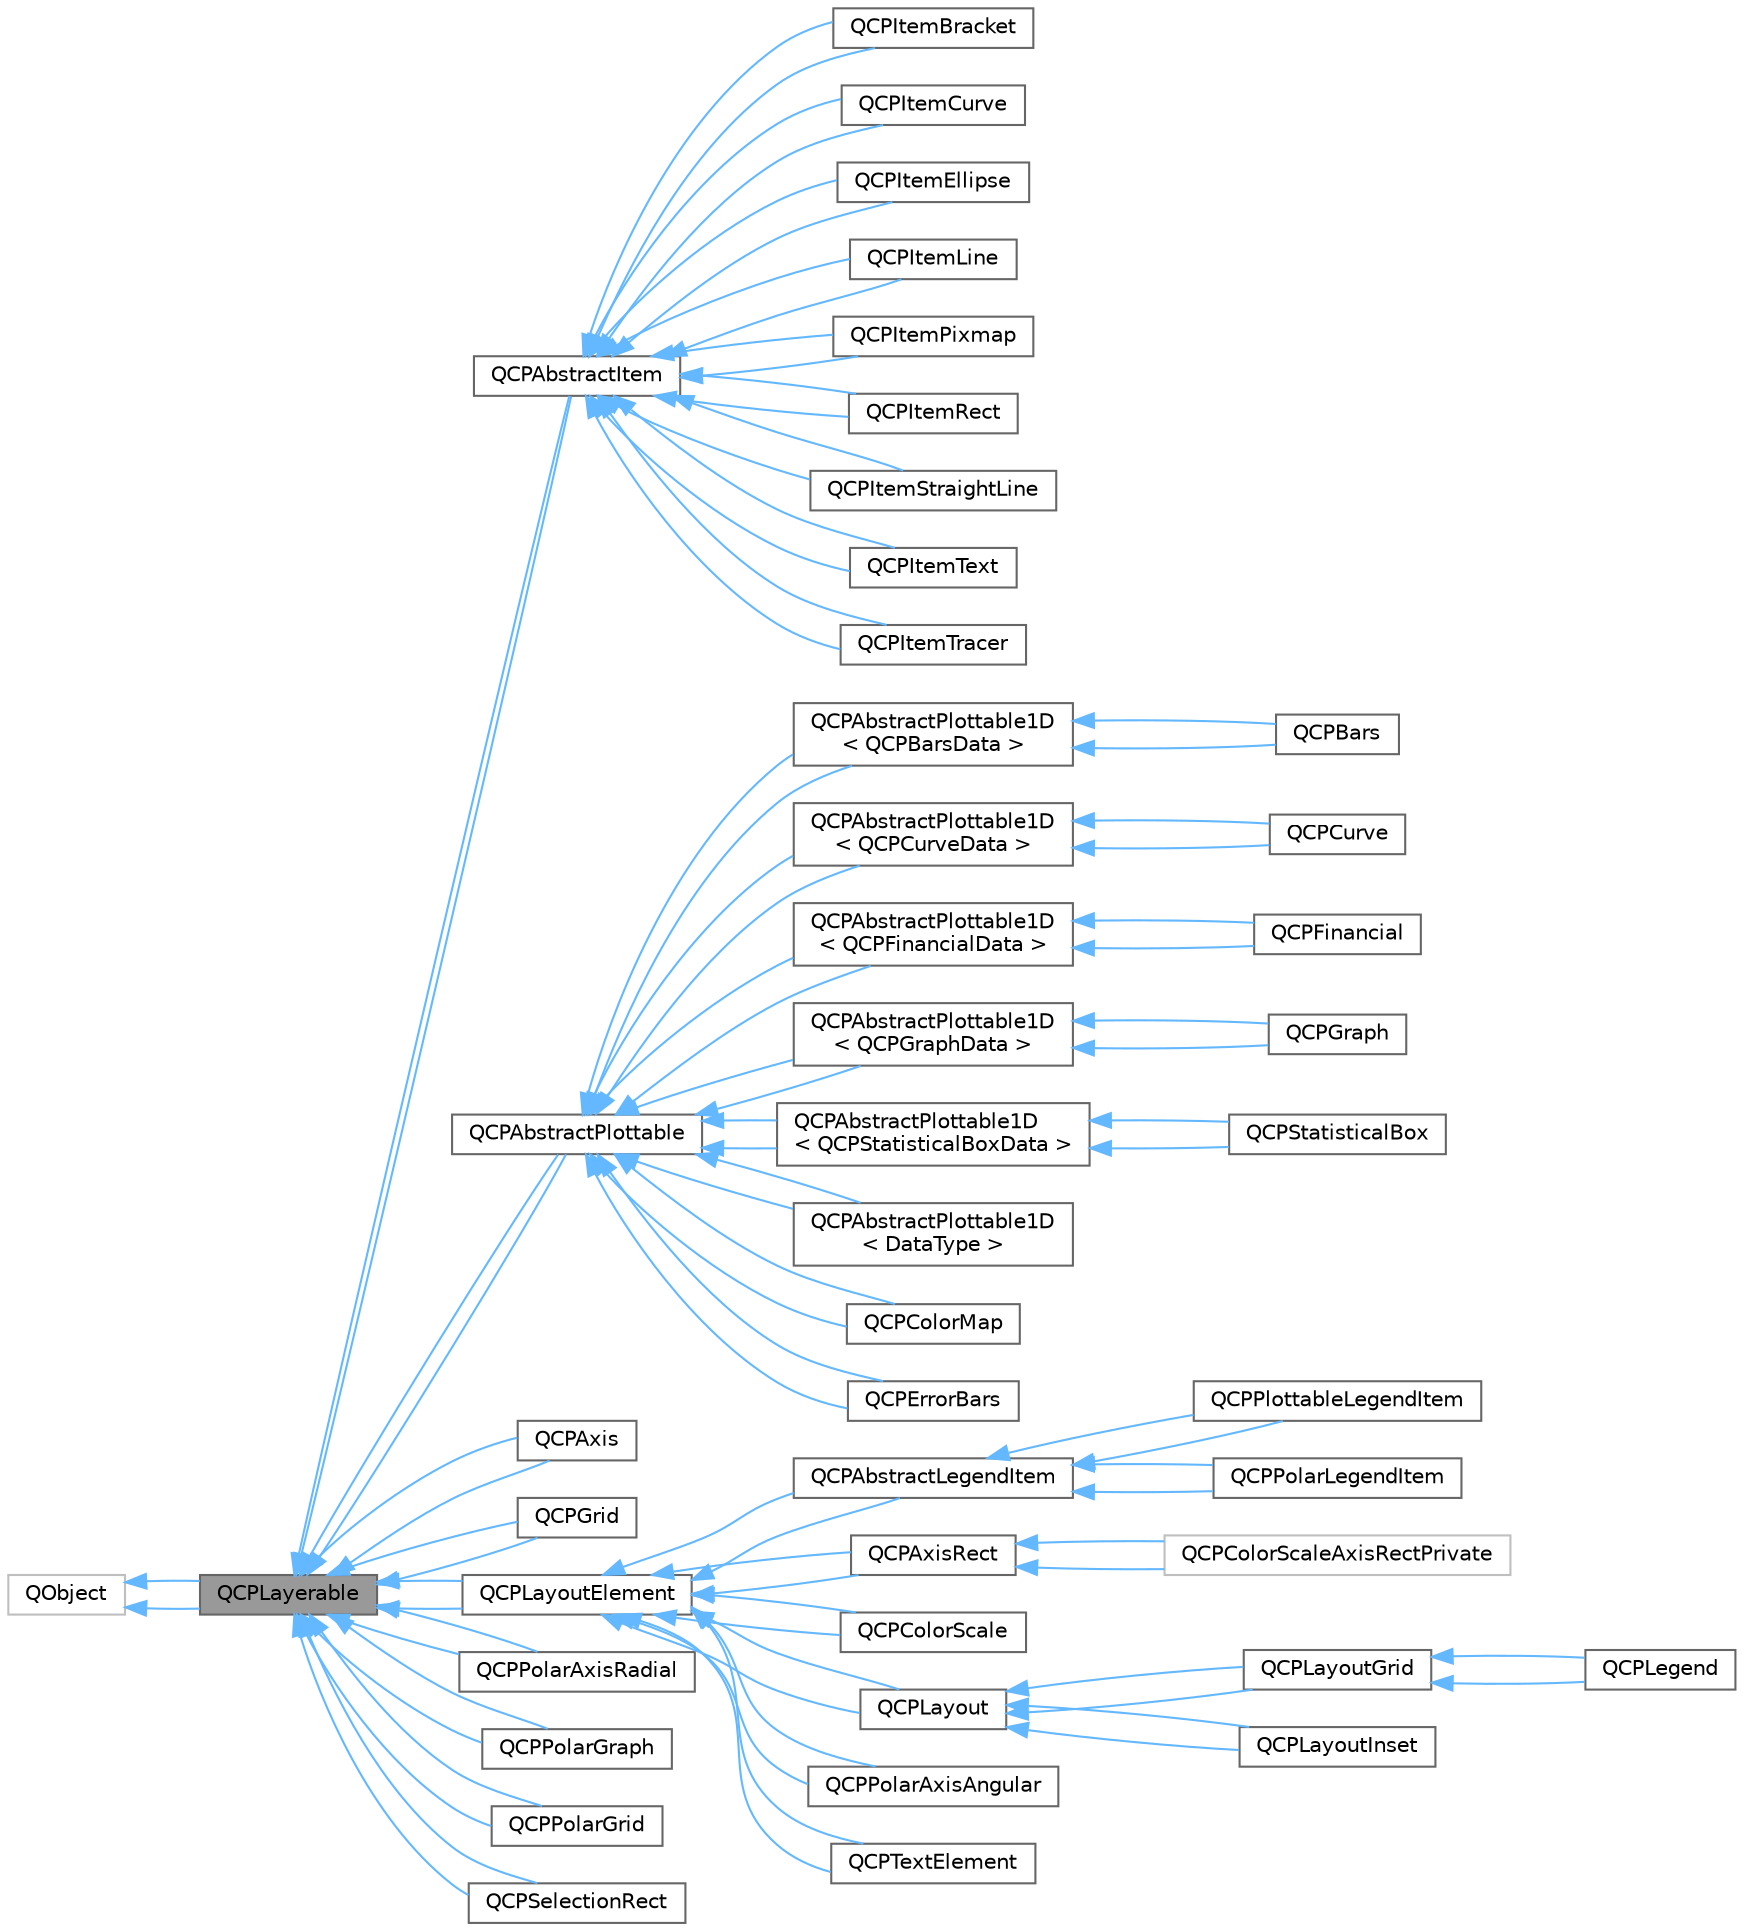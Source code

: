 digraph "QCPLayerable"
{
 // LATEX_PDF_SIZE
  bgcolor="transparent";
  edge [fontname=Helvetica,fontsize=10,labelfontname=Helvetica,labelfontsize=10];
  node [fontname=Helvetica,fontsize=10,shape=box,height=0.2,width=0.4];
  rankdir="LR";
  Node1 [id="Node000001",label="QCPLayerable",height=0.2,width=0.4,color="gray40", fillcolor="grey60", style="filled", fontcolor="black",tooltip="Base class for all drawable objects."];
  Node2 -> Node1 [id="edge1_Node000001_Node000002",dir="back",color="steelblue1",style="solid",tooltip=" "];
  Node2 [id="Node000002",label="QObject",height=0.2,width=0.4,color="grey75", fillcolor="white", style="filled",tooltip=" "];
  Node2 -> Node1 [id="edge2_Node000001_Node000002",dir="back",color="steelblue1",style="solid",tooltip=" "];
  Node1 -> Node3 [id="edge3_Node000001_Node000003",dir="back",color="steelblue1",style="solid",tooltip=" "];
  Node3 [id="Node000003",label="QCPAbstractItem",height=0.2,width=0.4,color="gray40", fillcolor="white", style="filled",URL="$class_q_c_p_abstract_item.html",tooltip="The abstract base class for all items in a plot."];
  Node3 -> Node4 [id="edge4_Node000003_Node000004",dir="back",color="steelblue1",style="solid",tooltip=" "];
  Node4 [id="Node000004",label="QCPItemBracket",height=0.2,width=0.4,color="gray40", fillcolor="white", style="filled",URL="$class_q_c_p_item_bracket.html",tooltip="A bracket for referencing/highlighting certain parts in the plot."];
  Node3 -> Node4 [id="edge5_Node000003_Node000004",dir="back",color="steelblue1",style="solid",tooltip=" "];
  Node3 -> Node5 [id="edge6_Node000003_Node000005",dir="back",color="steelblue1",style="solid",tooltip=" "];
  Node5 [id="Node000005",label="QCPItemCurve",height=0.2,width=0.4,color="gray40", fillcolor="white", style="filled",URL="$class_q_c_p_item_curve.html",tooltip="A curved line from one point to another."];
  Node3 -> Node5 [id="edge7_Node000003_Node000005",dir="back",color="steelblue1",style="solid",tooltip=" "];
  Node3 -> Node6 [id="edge8_Node000003_Node000006",dir="back",color="steelblue1",style="solid",tooltip=" "];
  Node6 [id="Node000006",label="QCPItemEllipse",height=0.2,width=0.4,color="gray40", fillcolor="white", style="filled",URL="$class_q_c_p_item_ellipse.html",tooltip="An ellipse."];
  Node3 -> Node6 [id="edge9_Node000003_Node000006",dir="back",color="steelblue1",style="solid",tooltip=" "];
  Node3 -> Node7 [id="edge10_Node000003_Node000007",dir="back",color="steelblue1",style="solid",tooltip=" "];
  Node7 [id="Node000007",label="QCPItemLine",height=0.2,width=0.4,color="gray40", fillcolor="white", style="filled",URL="$class_q_c_p_item_line.html",tooltip="A line from one point to another."];
  Node3 -> Node7 [id="edge11_Node000003_Node000007",dir="back",color="steelblue1",style="solid",tooltip=" "];
  Node3 -> Node8 [id="edge12_Node000003_Node000008",dir="back",color="steelblue1",style="solid",tooltip=" "];
  Node8 [id="Node000008",label="QCPItemPixmap",height=0.2,width=0.4,color="gray40", fillcolor="white", style="filled",URL="$class_q_c_p_item_pixmap.html",tooltip="An arbitrary pixmap."];
  Node3 -> Node8 [id="edge13_Node000003_Node000008",dir="back",color="steelblue1",style="solid",tooltip=" "];
  Node3 -> Node9 [id="edge14_Node000003_Node000009",dir="back",color="steelblue1",style="solid",tooltip=" "];
  Node9 [id="Node000009",label="QCPItemRect",height=0.2,width=0.4,color="gray40", fillcolor="white", style="filled",URL="$class_q_c_p_item_rect.html",tooltip="A rectangle."];
  Node3 -> Node9 [id="edge15_Node000003_Node000009",dir="back",color="steelblue1",style="solid",tooltip=" "];
  Node3 -> Node10 [id="edge16_Node000003_Node000010",dir="back",color="steelblue1",style="solid",tooltip=" "];
  Node10 [id="Node000010",label="QCPItemStraightLine",height=0.2,width=0.4,color="gray40", fillcolor="white", style="filled",URL="$class_q_c_p_item_straight_line.html",tooltip="A straight line that spans infinitely in both directions."];
  Node3 -> Node10 [id="edge17_Node000003_Node000010",dir="back",color="steelblue1",style="solid",tooltip=" "];
  Node3 -> Node11 [id="edge18_Node000003_Node000011",dir="back",color="steelblue1",style="solid",tooltip=" "];
  Node11 [id="Node000011",label="QCPItemText",height=0.2,width=0.4,color="gray40", fillcolor="white", style="filled",URL="$class_q_c_p_item_text.html",tooltip="A text label."];
  Node3 -> Node11 [id="edge19_Node000003_Node000011",dir="back",color="steelblue1",style="solid",tooltip=" "];
  Node3 -> Node12 [id="edge20_Node000003_Node000012",dir="back",color="steelblue1",style="solid",tooltip=" "];
  Node12 [id="Node000012",label="QCPItemTracer",height=0.2,width=0.4,color="gray40", fillcolor="white", style="filled",URL="$class_q_c_p_item_tracer.html",tooltip="Item that sticks to QCPGraph data points."];
  Node3 -> Node12 [id="edge21_Node000003_Node000012",dir="back",color="steelblue1",style="solid",tooltip=" "];
  Node1 -> Node3 [id="edge22_Node000001_Node000003",dir="back",color="steelblue1",style="solid",tooltip=" "];
  Node1 -> Node13 [id="edge23_Node000001_Node000013",dir="back",color="steelblue1",style="solid",tooltip=" "];
  Node13 [id="Node000013",label="QCPAbstractPlottable",height=0.2,width=0.4,color="gray40", fillcolor="white", style="filled",URL="$class_q_c_p_abstract_plottable.html",tooltip="The abstract base class for all data representing objects in a plot."];
  Node13 -> Node14 [id="edge24_Node000013_Node000014",dir="back",color="steelblue1",style="solid",tooltip=" "];
  Node14 [id="Node000014",label="QCPAbstractPlottable1D\l\< QCPBarsData \>",height=0.2,width=0.4,color="gray40", fillcolor="white", style="filled",URL="$class_q_c_p_abstract_plottable1_d.html",tooltip=" "];
  Node14 -> Node15 [id="edge25_Node000014_Node000015",dir="back",color="steelblue1",style="solid",tooltip=" "];
  Node15 [id="Node000015",label="QCPBars",height=0.2,width=0.4,color="gray40", fillcolor="white", style="filled",URL="$class_q_c_p_bars.html",tooltip="A plottable representing a bar chart in a plot."];
  Node14 -> Node15 [id="edge26_Node000014_Node000015",dir="back",color="steelblue1",style="solid",tooltip=" "];
  Node13 -> Node16 [id="edge27_Node000013_Node000016",dir="back",color="steelblue1",style="solid",tooltip=" "];
  Node16 [id="Node000016",label="QCPAbstractPlottable1D\l\< QCPCurveData \>",height=0.2,width=0.4,color="gray40", fillcolor="white", style="filled",URL="$class_q_c_p_abstract_plottable1_d.html",tooltip=" "];
  Node16 -> Node17 [id="edge28_Node000016_Node000017",dir="back",color="steelblue1",style="solid",tooltip=" "];
  Node17 [id="Node000017",label="QCPCurve",height=0.2,width=0.4,color="gray40", fillcolor="white", style="filled",URL="$class_q_c_p_curve.html",tooltip="A plottable representing a parametric curve in a plot."];
  Node16 -> Node17 [id="edge29_Node000016_Node000017",dir="back",color="steelblue1",style="solid",tooltip=" "];
  Node13 -> Node18 [id="edge30_Node000013_Node000018",dir="back",color="steelblue1",style="solid",tooltip=" "];
  Node18 [id="Node000018",label="QCPAbstractPlottable1D\l\< QCPFinancialData \>",height=0.2,width=0.4,color="gray40", fillcolor="white", style="filled",URL="$class_q_c_p_abstract_plottable1_d.html",tooltip=" "];
  Node18 -> Node19 [id="edge31_Node000018_Node000019",dir="back",color="steelblue1",style="solid",tooltip=" "];
  Node19 [id="Node000019",label="QCPFinancial",height=0.2,width=0.4,color="gray40", fillcolor="white", style="filled",URL="$class_q_c_p_financial.html",tooltip="A plottable representing a financial stock chart."];
  Node18 -> Node19 [id="edge32_Node000018_Node000019",dir="back",color="steelblue1",style="solid",tooltip=" "];
  Node13 -> Node20 [id="edge33_Node000013_Node000020",dir="back",color="steelblue1",style="solid",tooltip=" "];
  Node20 [id="Node000020",label="QCPAbstractPlottable1D\l\< QCPGraphData \>",height=0.2,width=0.4,color="gray40", fillcolor="white", style="filled",URL="$class_q_c_p_abstract_plottable1_d.html",tooltip=" "];
  Node20 -> Node21 [id="edge34_Node000020_Node000021",dir="back",color="steelblue1",style="solid",tooltip=" "];
  Node21 [id="Node000021",label="QCPGraph",height=0.2,width=0.4,color="gray40", fillcolor="white", style="filled",URL="$class_q_c_p_graph.html",tooltip="A plottable representing a graph in a plot."];
  Node20 -> Node21 [id="edge35_Node000020_Node000021",dir="back",color="steelblue1",style="solid",tooltip=" "];
  Node13 -> Node22 [id="edge36_Node000013_Node000022",dir="back",color="steelblue1",style="solid",tooltip=" "];
  Node22 [id="Node000022",label="QCPAbstractPlottable1D\l\< QCPStatisticalBoxData \>",height=0.2,width=0.4,color="gray40", fillcolor="white", style="filled",URL="$class_q_c_p_abstract_plottable1_d.html",tooltip=" "];
  Node22 -> Node23 [id="edge37_Node000022_Node000023",dir="back",color="steelblue1",style="solid",tooltip=" "];
  Node23 [id="Node000023",label="QCPStatisticalBox",height=0.2,width=0.4,color="gray40", fillcolor="white", style="filled",URL="$class_q_c_p_statistical_box.html",tooltip="A plottable representing a single statistical box in a plot."];
  Node22 -> Node23 [id="edge38_Node000022_Node000023",dir="back",color="steelblue1",style="solid",tooltip=" "];
  Node13 -> Node14 [id="edge39_Node000013_Node000014",dir="back",color="steelblue1",style="solid",tooltip=" "];
  Node13 -> Node16 [id="edge40_Node000013_Node000016",dir="back",color="steelblue1",style="solid",tooltip=" "];
  Node13 -> Node18 [id="edge41_Node000013_Node000018",dir="back",color="steelblue1",style="solid",tooltip=" "];
  Node13 -> Node20 [id="edge42_Node000013_Node000020",dir="back",color="steelblue1",style="solid",tooltip=" "];
  Node13 -> Node22 [id="edge43_Node000013_Node000022",dir="back",color="steelblue1",style="solid",tooltip=" "];
  Node13 -> Node24 [id="edge44_Node000013_Node000024",dir="back",color="steelblue1",style="solid",tooltip=" "];
  Node24 [id="Node000024",label="QCPAbstractPlottable1D\l\< DataType \>",height=0.2,width=0.4,color="gray40", fillcolor="white", style="filled",URL="$class_q_c_p_abstract_plottable1_d.html",tooltip="A template base class for plottables with one-dimensional data."];
  Node13 -> Node24 [id="edge45_Node000013_Node000024",dir="back",color="steelblue1",style="solid",tooltip=" "];
  Node13 -> Node25 [id="edge46_Node000013_Node000025",dir="back",color="steelblue1",style="solid",tooltip=" "];
  Node25 [id="Node000025",label="QCPColorMap",height=0.2,width=0.4,color="gray40", fillcolor="white", style="filled",URL="$class_q_c_p_color_map.html",tooltip="A plottable representing a two-dimensional color map in a plot."];
  Node13 -> Node25 [id="edge47_Node000013_Node000025",dir="back",color="steelblue1",style="solid",tooltip=" "];
  Node13 -> Node26 [id="edge48_Node000013_Node000026",dir="back",color="steelblue1",style="solid",tooltip=" "];
  Node26 [id="Node000026",label="QCPErrorBars",height=0.2,width=0.4,color="gray40", fillcolor="white", style="filled",URL="$class_q_c_p_error_bars.html",tooltip="A plottable that adds a set of error bars to other plottables."];
  Node13 -> Node26 [id="edge49_Node000013_Node000026",dir="back",color="steelblue1",style="solid",tooltip=" "];
  Node1 -> Node13 [id="edge50_Node000001_Node000013",dir="back",color="steelblue1",style="solid",tooltip=" "];
  Node1 -> Node27 [id="edge51_Node000001_Node000027",dir="back",color="steelblue1",style="solid",tooltip=" "];
  Node27 [id="Node000027",label="QCPAxis",height=0.2,width=0.4,color="gray40", fillcolor="white", style="filled",URL="$class_q_c_p_axis.html",tooltip="Manages a single axis inside a QCustomPlot."];
  Node1 -> Node27 [id="edge52_Node000001_Node000027",dir="back",color="steelblue1",style="solid",tooltip=" "];
  Node1 -> Node28 [id="edge53_Node000001_Node000028",dir="back",color="steelblue1",style="solid",tooltip=" "];
  Node28 [id="Node000028",label="QCPGrid",height=0.2,width=0.4,color="gray40", fillcolor="white", style="filled",URL="$class_q_c_p_grid.html",tooltip="Responsible for drawing the grid of a QCPAxis."];
  Node1 -> Node28 [id="edge54_Node000001_Node000028",dir="back",color="steelblue1",style="solid",tooltip=" "];
  Node1 -> Node29 [id="edge55_Node000001_Node000029",dir="back",color="steelblue1",style="solid",tooltip=" "];
  Node29 [id="Node000029",label="QCPLayoutElement",height=0.2,width=0.4,color="gray40", fillcolor="white", style="filled",URL="$class_q_c_p_layout_element.html",tooltip="The abstract base class for all objects that form the layout system."];
  Node29 -> Node30 [id="edge56_Node000029_Node000030",dir="back",color="steelblue1",style="solid",tooltip=" "];
  Node30 [id="Node000030",label="QCPAbstractLegendItem",height=0.2,width=0.4,color="gray40", fillcolor="white", style="filled",URL="$class_q_c_p_abstract_legend_item.html",tooltip="The abstract base class for all entries in a QCPLegend."];
  Node30 -> Node31 [id="edge57_Node000030_Node000031",dir="back",color="steelblue1",style="solid",tooltip=" "];
  Node31 [id="Node000031",label="QCPPlottableLegendItem",height=0.2,width=0.4,color="gray40", fillcolor="white", style="filled",URL="$class_q_c_p_plottable_legend_item.html",tooltip="A legend item representing a plottable with an icon and the plottable name."];
  Node30 -> Node31 [id="edge58_Node000030_Node000031",dir="back",color="steelblue1",style="solid",tooltip=" "];
  Node30 -> Node32 [id="edge59_Node000030_Node000032",dir="back",color="steelblue1",style="solid",tooltip=" "];
  Node32 [id="Node000032",label="QCPPolarLegendItem",height=0.2,width=0.4,color="gray40", fillcolor="white", style="filled",URL="$class_q_c_p_polar_legend_item.html",tooltip="A legend item for polar plots."];
  Node30 -> Node32 [id="edge60_Node000030_Node000032",dir="back",color="steelblue1",style="solid",tooltip=" "];
  Node29 -> Node30 [id="edge61_Node000029_Node000030",dir="back",color="steelblue1",style="solid",tooltip=" "];
  Node29 -> Node33 [id="edge62_Node000029_Node000033",dir="back",color="steelblue1",style="solid",tooltip=" "];
  Node33 [id="Node000033",label="QCPAxisRect",height=0.2,width=0.4,color="gray40", fillcolor="white", style="filled",URL="$class_q_c_p_axis_rect.html",tooltip="Holds multiple axes and arranges them in a rectangular shape."];
  Node33 -> Node34 [id="edge63_Node000033_Node000034",dir="back",color="steelblue1",style="solid",tooltip=" "];
  Node34 [id="Node000034",label="QCPColorScaleAxisRectPrivate",height=0.2,width=0.4,color="grey75", fillcolor="white", style="filled",URL="$class_q_c_p_color_scale_axis_rect_private.html",tooltip=" "];
  Node33 -> Node34 [id="edge64_Node000033_Node000034",dir="back",color="steelblue1",style="solid",tooltip=" "];
  Node29 -> Node33 [id="edge65_Node000029_Node000033",dir="back",color="steelblue1",style="solid",tooltip=" "];
  Node29 -> Node35 [id="edge66_Node000029_Node000035",dir="back",color="steelblue1",style="solid",tooltip=" "];
  Node35 [id="Node000035",label="QCPColorScale",height=0.2,width=0.4,color="gray40", fillcolor="white", style="filled",URL="$class_q_c_p_color_scale.html",tooltip="A color scale for use with color coding data such as QCPColorMap."];
  Node29 -> Node35 [id="edge67_Node000029_Node000035",dir="back",color="steelblue1",style="solid",tooltip=" "];
  Node29 -> Node36 [id="edge68_Node000029_Node000036",dir="back",color="steelblue1",style="solid",tooltip=" "];
  Node36 [id="Node000036",label="QCPLayout",height=0.2,width=0.4,color="gray40", fillcolor="white", style="filled",URL="$class_q_c_p_layout.html",tooltip="The abstract base class for layouts."];
  Node36 -> Node37 [id="edge69_Node000036_Node000037",dir="back",color="steelblue1",style="solid",tooltip=" "];
  Node37 [id="Node000037",label="QCPLayoutGrid",height=0.2,width=0.4,color="gray40", fillcolor="white", style="filled",URL="$class_q_c_p_layout_grid.html",tooltip="A layout that arranges child elements in a grid."];
  Node37 -> Node38 [id="edge70_Node000037_Node000038",dir="back",color="steelblue1",style="solid",tooltip=" "];
  Node38 [id="Node000038",label="QCPLegend",height=0.2,width=0.4,color="gray40", fillcolor="white", style="filled",URL="$class_q_c_p_legend.html",tooltip="Manages a legend inside a QCustomPlot."];
  Node37 -> Node38 [id="edge71_Node000037_Node000038",dir="back",color="steelblue1",style="solid",tooltip=" "];
  Node36 -> Node37 [id="edge72_Node000036_Node000037",dir="back",color="steelblue1",style="solid",tooltip=" "];
  Node36 -> Node39 [id="edge73_Node000036_Node000039",dir="back",color="steelblue1",style="solid",tooltip=" "];
  Node39 [id="Node000039",label="QCPLayoutInset",height=0.2,width=0.4,color="gray40", fillcolor="white", style="filled",URL="$class_q_c_p_layout_inset.html",tooltip="A layout that places child elements aligned to the border or arbitrarily positioned."];
  Node36 -> Node39 [id="edge74_Node000036_Node000039",dir="back",color="steelblue1",style="solid",tooltip=" "];
  Node29 -> Node36 [id="edge75_Node000029_Node000036",dir="back",color="steelblue1",style="solid",tooltip=" "];
  Node29 -> Node40 [id="edge76_Node000029_Node000040",dir="back",color="steelblue1",style="solid",tooltip=" "];
  Node40 [id="Node000040",label="QCPPolarAxisAngular",height=0.2,width=0.4,color="gray40", fillcolor="white", style="filled",URL="$class_q_c_p_polar_axis_angular.html",tooltip="The main container for polar plots, representing the angular axis as a circle."];
  Node29 -> Node40 [id="edge77_Node000029_Node000040",dir="back",color="steelblue1",style="solid",tooltip=" "];
  Node29 -> Node41 [id="edge78_Node000029_Node000041",dir="back",color="steelblue1",style="solid",tooltip=" "];
  Node41 [id="Node000041",label="QCPTextElement",height=0.2,width=0.4,color="gray40", fillcolor="white", style="filled",URL="$class_q_c_p_text_element.html",tooltip="A layout element displaying a text."];
  Node29 -> Node41 [id="edge79_Node000029_Node000041",dir="back",color="steelblue1",style="solid",tooltip=" "];
  Node1 -> Node29 [id="edge80_Node000001_Node000029",dir="back",color="steelblue1",style="solid",tooltip=" "];
  Node1 -> Node42 [id="edge81_Node000001_Node000042",dir="back",color="steelblue1",style="solid",tooltip=" "];
  Node42 [id="Node000042",label="QCPPolarAxisRadial",height=0.2,width=0.4,color="gray40", fillcolor="white", style="filled",URL="$class_q_c_p_polar_axis_radial.html",tooltip="The radial axis inside a radial plot."];
  Node1 -> Node42 [id="edge82_Node000001_Node000042",dir="back",color="steelblue1",style="solid",tooltip=" "];
  Node1 -> Node43 [id="edge83_Node000001_Node000043",dir="back",color="steelblue1",style="solid",tooltip=" "];
  Node43 [id="Node000043",label="QCPPolarGraph",height=0.2,width=0.4,color="gray40", fillcolor="white", style="filled",URL="$class_q_c_p_polar_graph.html",tooltip="A radial graph used to display data in polar plots."];
  Node1 -> Node43 [id="edge84_Node000001_Node000043",dir="back",color="steelblue1",style="solid",tooltip=" "];
  Node1 -> Node44 [id="edge85_Node000001_Node000044",dir="back",color="steelblue1",style="solid",tooltip=" "];
  Node44 [id="Node000044",label="QCPPolarGrid",height=0.2,width=0.4,color="gray40", fillcolor="white", style="filled",URL="$class_q_c_p_polar_grid.html",tooltip="The grid in both angular and radial dimensions for polar plots."];
  Node1 -> Node44 [id="edge86_Node000001_Node000044",dir="back",color="steelblue1",style="solid",tooltip=" "];
  Node1 -> Node45 [id="edge87_Node000001_Node000045",dir="back",color="steelblue1",style="solid",tooltip=" "];
  Node45 [id="Node000045",label="QCPSelectionRect",height=0.2,width=0.4,color="gray40", fillcolor="white", style="filled",URL="$class_q_c_p_selection_rect.html",tooltip="Provides rect/rubber-band data selection and range zoom interaction."];
  Node1 -> Node45 [id="edge88_Node000001_Node000045",dir="back",color="steelblue1",style="solid",tooltip=" "];
}
